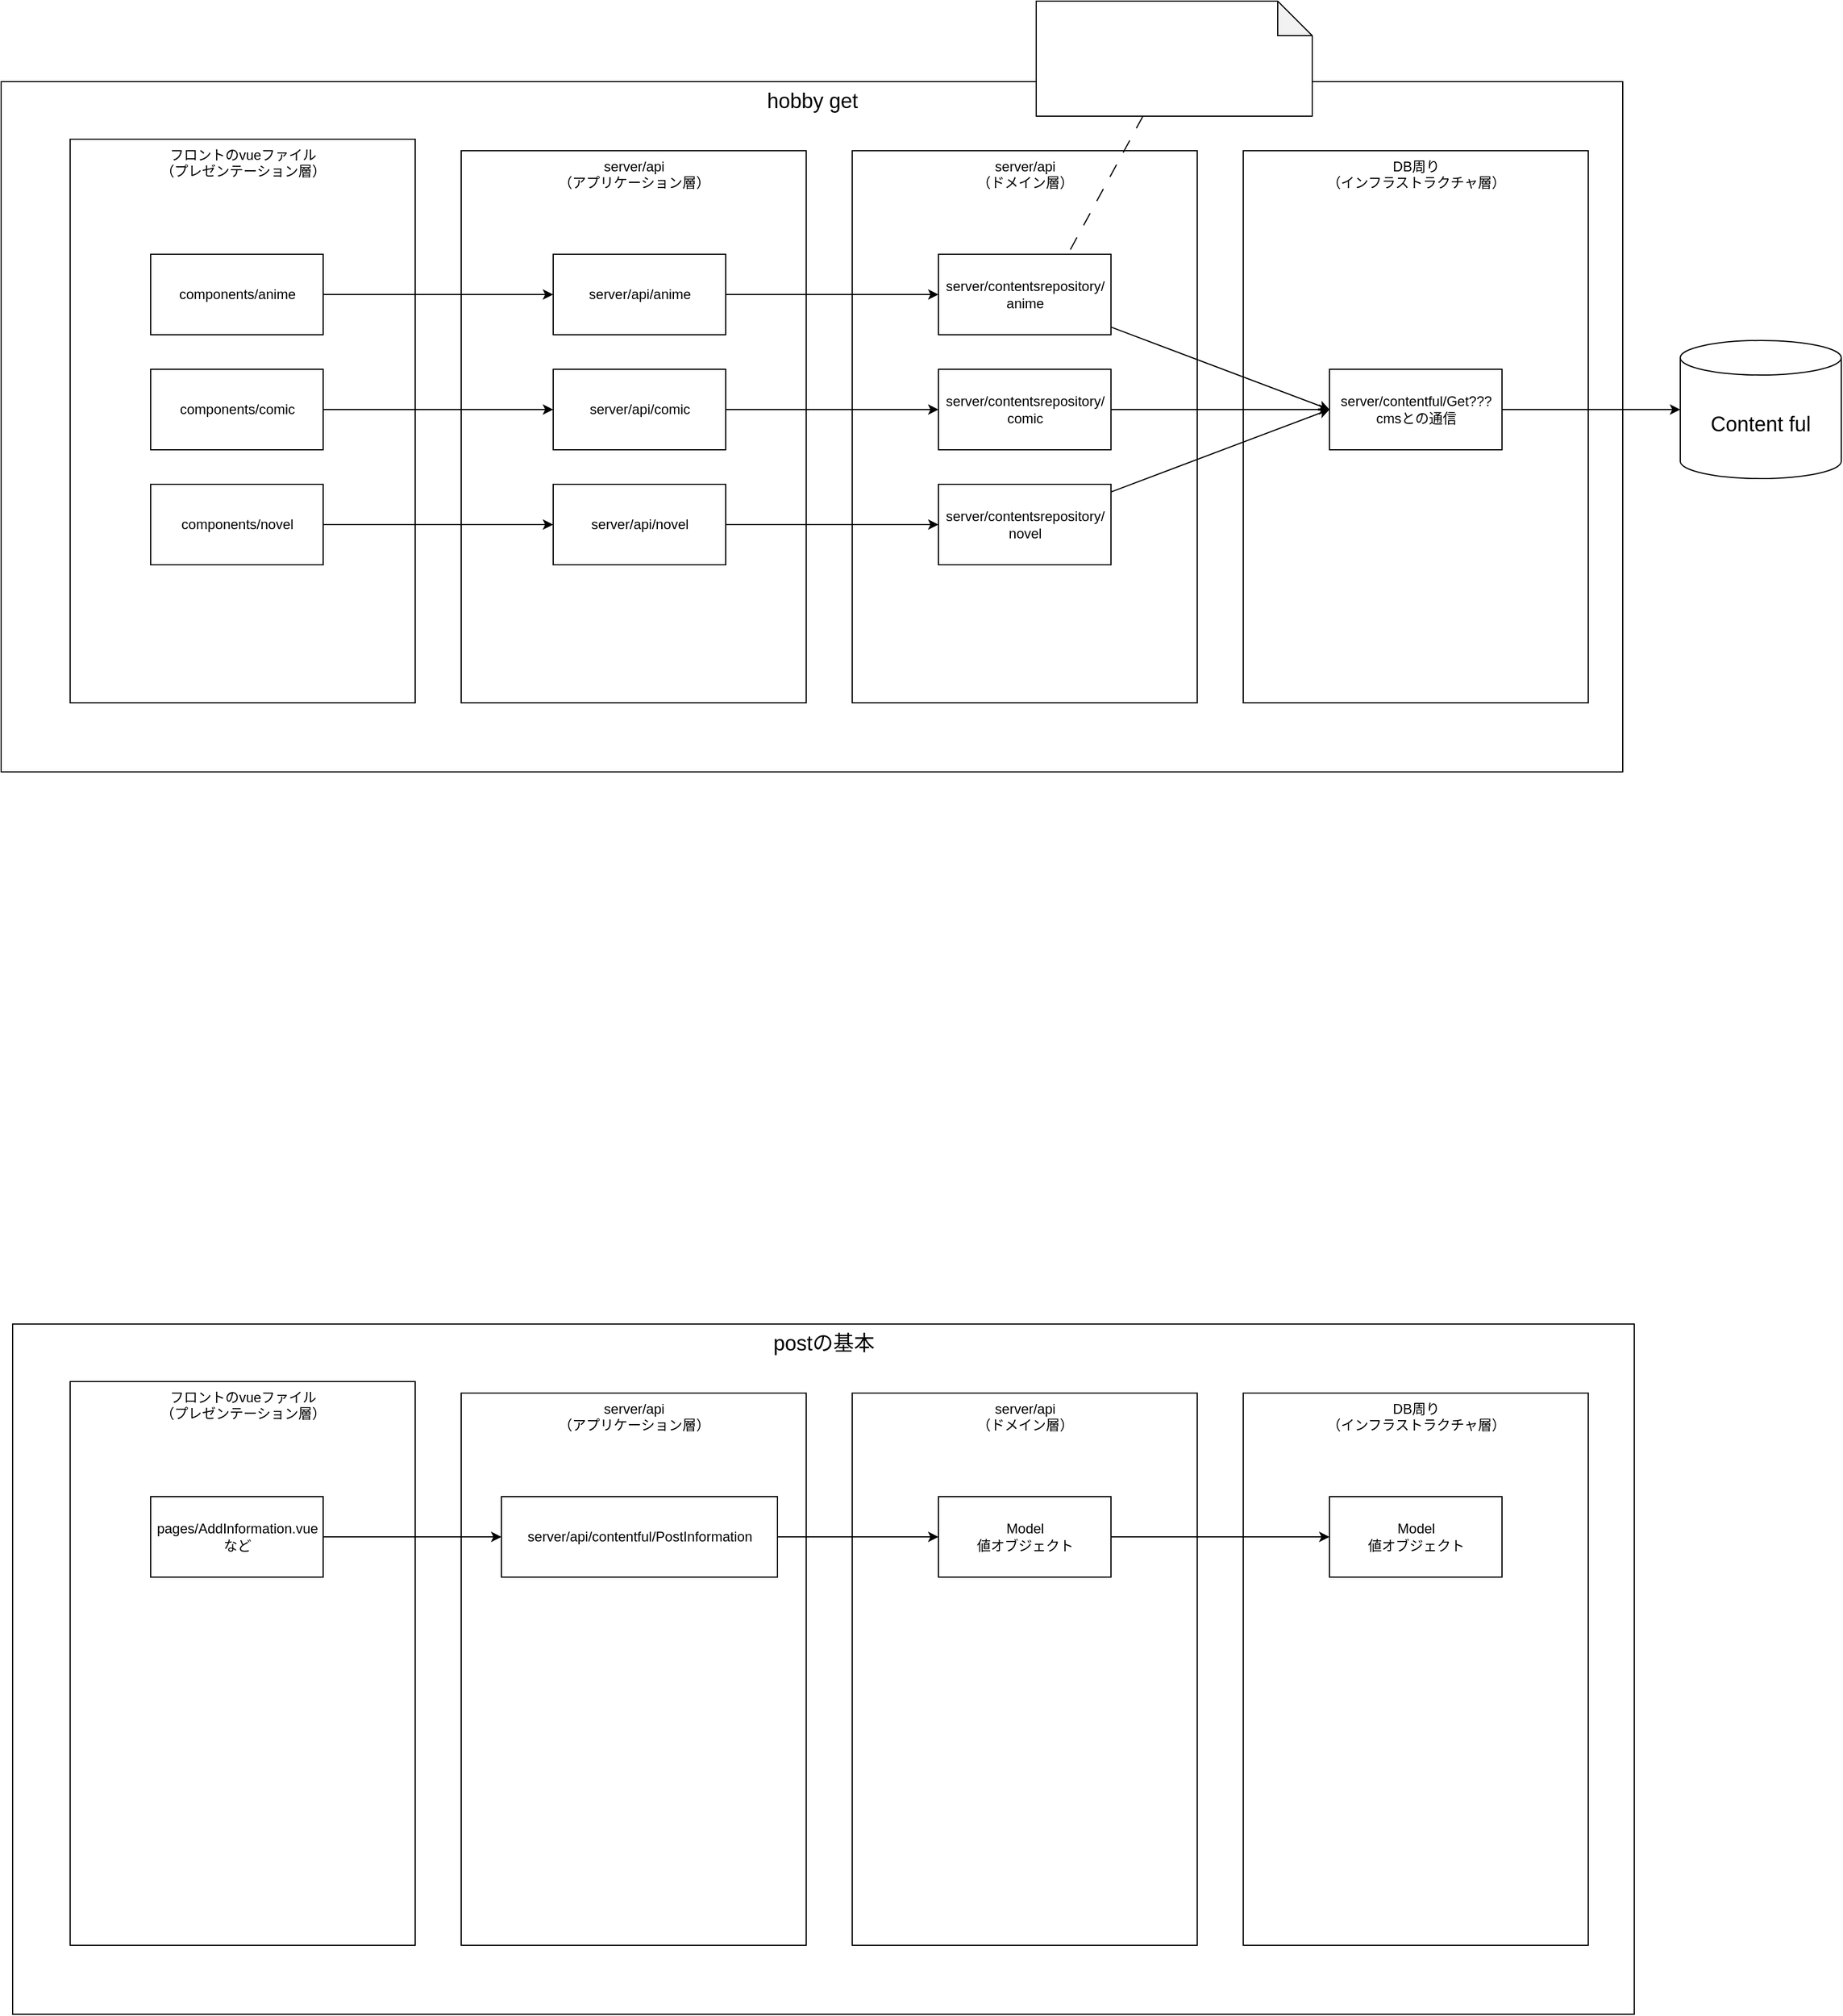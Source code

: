 <mxfile>
    <diagram id="xQSI3djOxjJfqGSrouA1" name="ページ1">
        <mxGraphModel dx="1055" dy="538" grid="1" gridSize="10" guides="1" tooltips="1" connect="1" arrows="1" fold="1" page="1" pageScale="1" pageWidth="3300" pageHeight="4681" math="0" shadow="0">
            <root>
                <mxCell id="0"/>
                <mxCell id="1" parent="0"/>
                <mxCell id="35" value="&lt;span style=&quot;font-size: 18px;&quot;&gt;hobby get&lt;/span&gt;" style="html=1;verticalAlign=top;fillColor=default;" vertex="1" parent="1">
                    <mxGeometry x="70" y="120" width="1410" height="600" as="geometry"/>
                </mxCell>
                <mxCell id="34" value="&lt;font style=&quot;font-size: 18px;&quot;&gt;postの基本&lt;/font&gt;" style="html=1;verticalAlign=top;fillColor=default;" vertex="1" parent="1">
                    <mxGeometry x="80" y="1200" width="1410" height="600" as="geometry"/>
                </mxCell>
                <mxCell id="2" value="フロントのvueファイル&lt;br&gt;（プレゼンテーション層）" style="html=1;verticalAlign=top;" vertex="1" parent="1">
                    <mxGeometry x="130" y="170" width="300" height="490" as="geometry"/>
                </mxCell>
                <mxCell id="3" value="server/api&lt;br&gt;（アプリケーション層）" style="html=1;verticalAlign=top;" vertex="1" parent="1">
                    <mxGeometry x="470" y="180" width="300" height="480" as="geometry"/>
                </mxCell>
                <mxCell id="4" value="server/api&lt;br&gt;（ドメイン層）" style="html=1;verticalAlign=top;" vertex="1" parent="1">
                    <mxGeometry x="810" y="180" width="300" height="480" as="geometry"/>
                </mxCell>
                <mxCell id="5" value="DB周り&lt;br&gt;（インフラストラクチャ層）" style="html=1;verticalAlign=top;" vertex="1" parent="1">
                    <mxGeometry x="1150" y="180" width="300" height="480" as="geometry"/>
                </mxCell>
                <mxCell id="12" style="edgeStyle=none;html=1;entryX=0;entryY=0.5;entryDx=0;entryDy=0;" edge="1" parent="1" source="6" target="7">
                    <mxGeometry relative="1" as="geometry"/>
                </mxCell>
                <mxCell id="6" value="components/anime" style="html=1;" vertex="1" parent="1">
                    <mxGeometry x="200" y="270" width="150" height="70" as="geometry"/>
                </mxCell>
                <mxCell id="45" style="edgeStyle=none;html=1;entryX=0;entryY=0.5;entryDx=0;entryDy=0;fontSize=12;" edge="1" parent="1" source="7" target="36">
                    <mxGeometry relative="1" as="geometry"/>
                </mxCell>
                <mxCell id="7" value="server/api/anime" style="html=1;" vertex="1" parent="1">
                    <mxGeometry x="550" y="270" width="150" height="70" as="geometry"/>
                </mxCell>
                <mxCell id="46" style="edgeStyle=none;html=1;entryX=0;entryY=0.5;entryDx=0;entryDy=0;fontSize=12;" edge="1" parent="1" source="8" target="40">
                    <mxGeometry relative="1" as="geometry"/>
                </mxCell>
                <mxCell id="8" value="server/api/comic" style="html=1;" vertex="1" parent="1">
                    <mxGeometry x="550" y="370" width="150" height="70" as="geometry"/>
                </mxCell>
                <mxCell id="47" style="edgeStyle=none;html=1;entryX=0;entryY=0.5;entryDx=0;entryDy=0;fontSize=12;" edge="1" parent="1" source="9" target="41">
                    <mxGeometry relative="1" as="geometry"/>
                </mxCell>
                <mxCell id="9" value="server/api/novel" style="html=1;" vertex="1" parent="1">
                    <mxGeometry x="550" y="470" width="150" height="70" as="geometry"/>
                </mxCell>
                <mxCell id="13" style="edgeStyle=none;html=1;entryX=0;entryY=0.5;entryDx=0;entryDy=0;" edge="1" parent="1" source="10" target="8">
                    <mxGeometry relative="1" as="geometry"/>
                </mxCell>
                <mxCell id="10" value="components/comic" style="html=1;" vertex="1" parent="1">
                    <mxGeometry x="200" y="370" width="150" height="70" as="geometry"/>
                </mxCell>
                <mxCell id="14" style="edgeStyle=none;html=1;entryX=0;entryY=0.5;entryDx=0;entryDy=0;" edge="1" parent="1" source="11" target="9">
                    <mxGeometry relative="1" as="geometry"/>
                </mxCell>
                <mxCell id="11" value="components/novel" style="html=1;" vertex="1" parent="1">
                    <mxGeometry x="200" y="470" width="150" height="70" as="geometry"/>
                </mxCell>
                <mxCell id="15" value="フロントのvueファイル&lt;br&gt;（プレゼンテーション層）" style="html=1;verticalAlign=top;" vertex="1" parent="1">
                    <mxGeometry x="130" y="1250" width="300" height="490" as="geometry"/>
                </mxCell>
                <mxCell id="16" value="server/api&lt;br&gt;（アプリケーション層）" style="html=1;verticalAlign=top;" vertex="1" parent="1">
                    <mxGeometry x="470" y="1260" width="300" height="480" as="geometry"/>
                </mxCell>
                <mxCell id="17" value="server/api&lt;br&gt;（ドメイン層）" style="html=1;verticalAlign=top;" vertex="1" parent="1">
                    <mxGeometry x="810" y="1260" width="300" height="480" as="geometry"/>
                </mxCell>
                <mxCell id="18" value="DB周り&lt;br&gt;（インフラストラクチャ層）" style="html=1;verticalAlign=top;" vertex="1" parent="1">
                    <mxGeometry x="1150" y="1260" width="300" height="480" as="geometry"/>
                </mxCell>
                <mxCell id="19" style="edgeStyle=none;html=1;entryX=0;entryY=0.5;entryDx=0;entryDy=0;" edge="1" source="20" target="21" parent="1">
                    <mxGeometry relative="1" as="geometry"/>
                </mxCell>
                <mxCell id="20" value="pages/AddInformation.vue&lt;br&gt;など" style="html=1;" vertex="1" parent="1">
                    <mxGeometry x="200" y="1350" width="150" height="70" as="geometry"/>
                </mxCell>
                <mxCell id="29" style="edgeStyle=none;html=1;entryX=0;entryY=0.5;entryDx=0;entryDy=0;" edge="1" parent="1" source="21" target="28">
                    <mxGeometry relative="1" as="geometry"/>
                </mxCell>
                <mxCell id="21" value="server/api/contentful/PostInformation" style="html=1;" vertex="1" parent="1">
                    <mxGeometry x="505" y="1350" width="240" height="70" as="geometry"/>
                </mxCell>
                <mxCell id="24" style="edgeStyle=none;html=1;entryX=0;entryY=0.5;entryDx=0;entryDy=0;" edge="1" source="25" parent="1">
                    <mxGeometry relative="1" as="geometry">
                        <mxPoint x="550" y="925" as="targetPoint"/>
                    </mxGeometry>
                </mxCell>
                <mxCell id="26" style="edgeStyle=none;html=1;entryX=0;entryY=0.5;entryDx=0;entryDy=0;" edge="1" target="23" parent="1">
                    <mxGeometry relative="1" as="geometry">
                        <mxPoint x="350" y="1025" as="sourcePoint"/>
                    </mxGeometry>
                </mxCell>
                <mxCell id="31" style="edgeStyle=none;html=1;entryX=0;entryY=0.5;entryDx=0;entryDy=0;" edge="1" parent="1" source="28" target="30">
                    <mxGeometry relative="1" as="geometry"/>
                </mxCell>
                <mxCell id="28" value="Model&lt;br&gt;値オブジェクト" style="html=1;" vertex="1" parent="1">
                    <mxGeometry x="885" y="1350" width="150" height="70" as="geometry"/>
                </mxCell>
                <mxCell id="30" value="Model&lt;br&gt;値オブジェクト" style="html=1;" vertex="1" parent="1">
                    <mxGeometry x="1225" y="1350" width="150" height="70" as="geometry"/>
                </mxCell>
                <mxCell id="48" style="edgeStyle=none;html=1;entryX=0;entryY=0.5;entryDx=0;entryDy=0;fontSize=12;" edge="1" parent="1" source="36" target="37">
                    <mxGeometry relative="1" as="geometry"/>
                </mxCell>
                <mxCell id="36" value="server/contentsrepository/&lt;br&gt;anime" style="html=1;" vertex="1" parent="1">
                    <mxGeometry x="885" y="270" width="150" height="70" as="geometry"/>
                </mxCell>
                <mxCell id="39" style="edgeStyle=none;html=1;entryX=0;entryY=0.5;entryDx=0;entryDy=0;entryPerimeter=0;fontSize=18;" edge="1" parent="1" source="37" target="38">
                    <mxGeometry relative="1" as="geometry"/>
                </mxCell>
                <mxCell id="37" value="server/contentful/Get???&lt;br&gt;cmsとの通信" style="html=1;" vertex="1" parent="1">
                    <mxGeometry x="1225" y="370" width="150" height="70" as="geometry"/>
                </mxCell>
                <mxCell id="38" value="Content ful" style="shape=cylinder3;whiteSpace=wrap;html=1;boundedLbl=1;backgroundOutline=1;size=15;fontSize=18;fillColor=default;" vertex="1" parent="1">
                    <mxGeometry x="1530" y="345" width="140" height="120" as="geometry"/>
                </mxCell>
                <mxCell id="49" style="edgeStyle=none;html=1;entryX=0;entryY=0.5;entryDx=0;entryDy=0;fontSize=12;" edge="1" parent="1" source="40" target="37">
                    <mxGeometry relative="1" as="geometry"/>
                </mxCell>
                <mxCell id="40" value="server/contentsrepository/&lt;br&gt;comic" style="html=1;" vertex="1" parent="1">
                    <mxGeometry x="885" y="370" width="150" height="70" as="geometry"/>
                </mxCell>
                <mxCell id="50" style="edgeStyle=none;html=1;entryX=0;entryY=0.5;entryDx=0;entryDy=0;fontSize=12;" edge="1" parent="1" source="41" target="37">
                    <mxGeometry relative="1" as="geometry"/>
                </mxCell>
                <mxCell id="41" value="server/contentsrepository/&lt;br&gt;novel" style="html=1;" vertex="1" parent="1">
                    <mxGeometry x="885" y="470" width="150" height="70" as="geometry"/>
                </mxCell>
                <mxCell id="43" style="edgeStyle=none;html=1;entryX=0.75;entryY=0;entryDx=0;entryDy=0;fontSize=18;dashed=1;dashPattern=12 12;endArrow=none;endFill=0;" edge="1" parent="1" source="42" target="36">
                    <mxGeometry relative="1" as="geometry"/>
                </mxCell>
                <mxCell id="42" value="" style="shape=note;whiteSpace=wrap;html=1;backgroundOutline=1;darkOpacity=0.05;fontSize=18;fillColor=default;" vertex="1" parent="1">
                    <mxGeometry x="970" y="50" width="240" height="100" as="geometry"/>
                </mxCell>
            </root>
        </mxGraphModel>
    </diagram>
</mxfile>